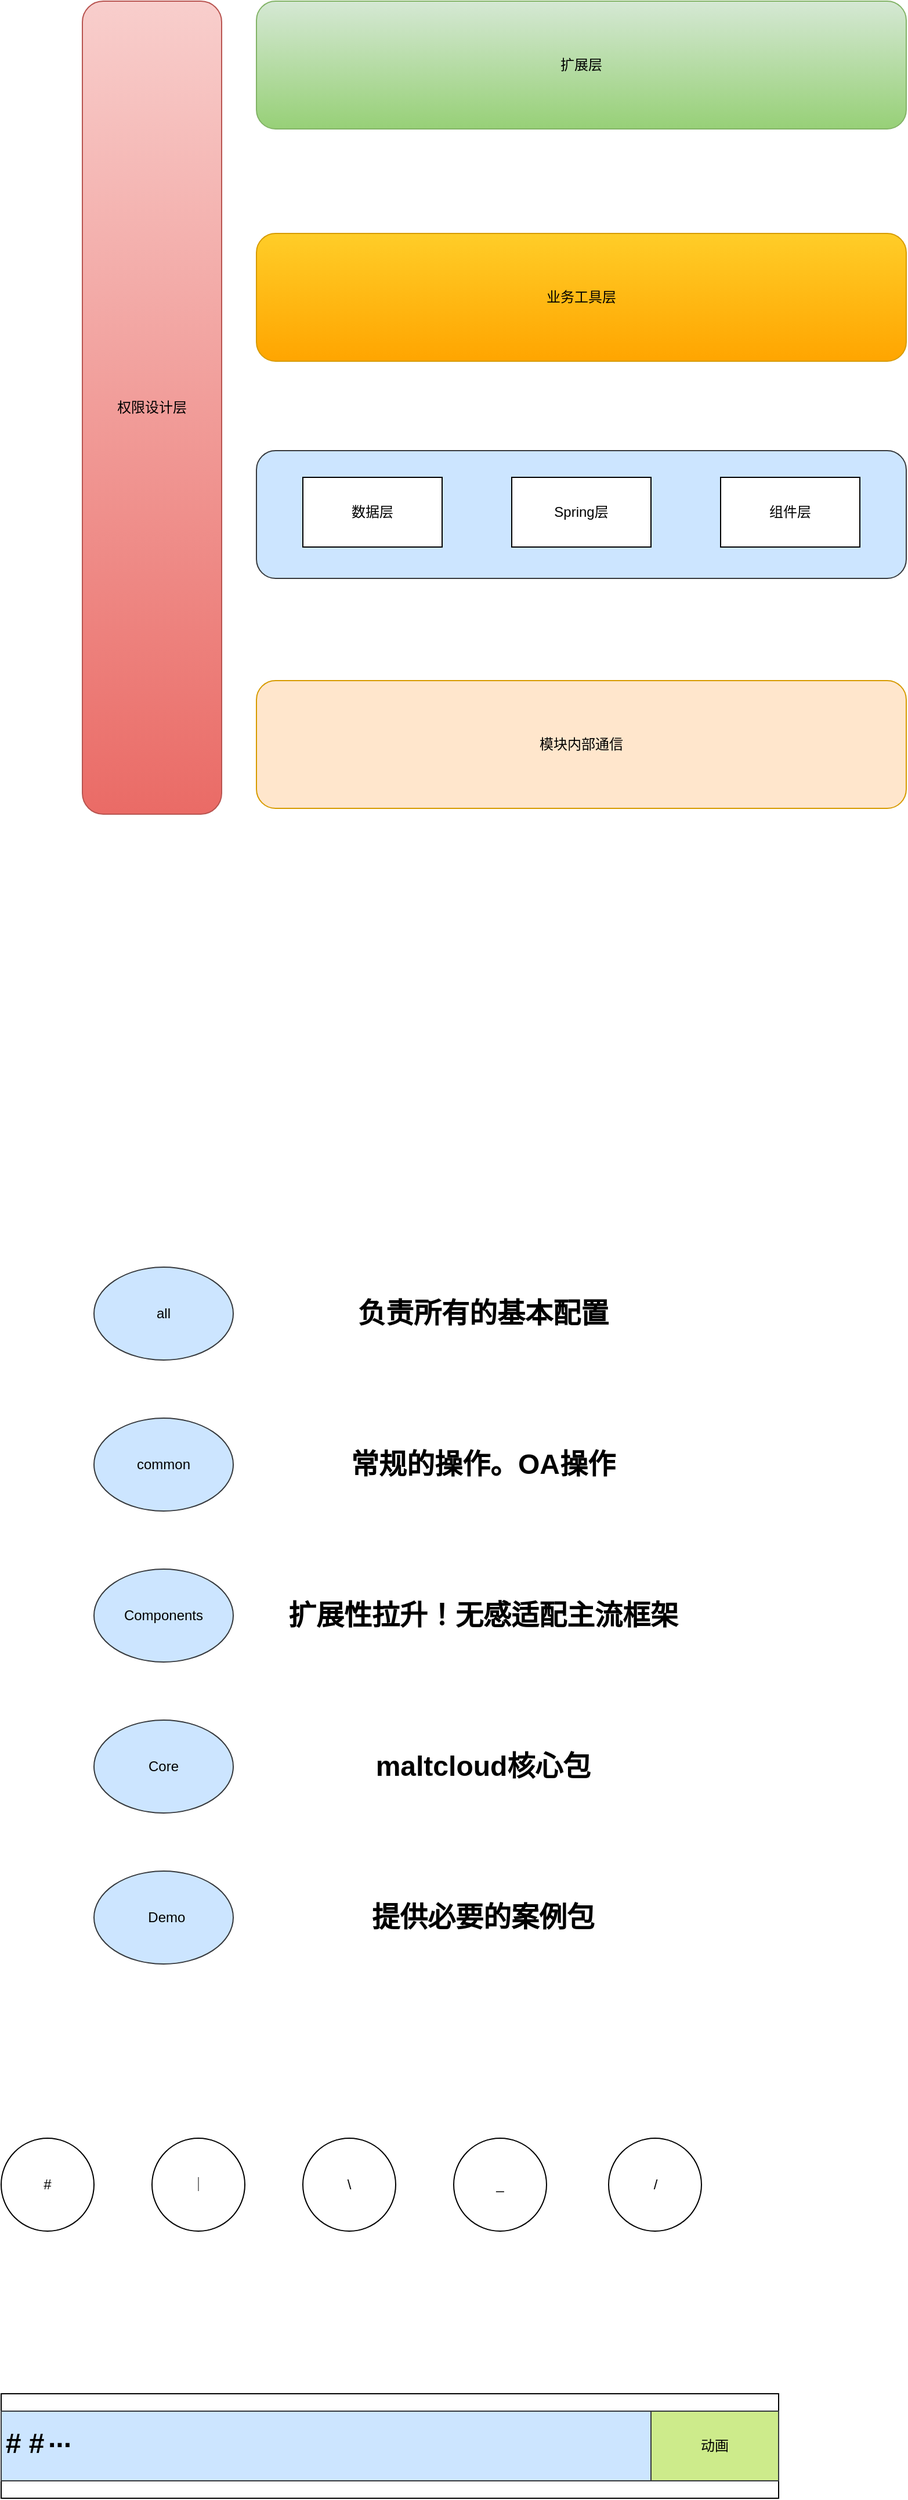 <mxfile version="15.7.3" type="device"><diagram id="5Jqb2C5IF8OQSs33iCac" name="第 1 页"><mxGraphModel dx="1675" dy="1761" grid="1" gridSize="10" guides="1" tooltips="1" connect="1" arrows="1" fold="1" page="1" pageScale="1" pageWidth="827" pageHeight="1169" math="0" shadow="0"><root><mxCell id="0"/><mxCell id="1" parent="0"/><mxCell id="1ndfq_y0-1G25SRxIo98-4" value="" style="rounded=1;whiteSpace=wrap;html=1;fillColor=#cce5ff;strokeColor=#36393d;" vertex="1" parent="1"><mxGeometry x="110" y="277" width="560" height="110" as="geometry"/></mxCell><mxCell id="1ndfq_y0-1G25SRxIo98-1" value="数据层" style="rounded=0;whiteSpace=wrap;html=1;" vertex="1" parent="1"><mxGeometry x="150" y="300" width="120" height="60" as="geometry"/></mxCell><mxCell id="1ndfq_y0-1G25SRxIo98-2" value="Spring层" style="rounded=0;whiteSpace=wrap;html=1;" vertex="1" parent="1"><mxGeometry x="330" y="300" width="120" height="60" as="geometry"/></mxCell><mxCell id="1ndfq_y0-1G25SRxIo98-3" value="组件层" style="rounded=0;whiteSpace=wrap;html=1;" vertex="1" parent="1"><mxGeometry x="510" y="300" width="120" height="60" as="geometry"/></mxCell><mxCell id="1ndfq_y0-1G25SRxIo98-5" value="业务工具层" style="rounded=1;whiteSpace=wrap;html=1;fillColor=#ffcd28;gradientColor=#ffa500;strokeColor=#d79b00;" vertex="1" parent="1"><mxGeometry x="110" y="90" width="560" height="110" as="geometry"/></mxCell><mxCell id="1ndfq_y0-1G25SRxIo98-6" value="权限设计层" style="rounded=1;whiteSpace=wrap;html=1;fillColor=#f8cecc;gradientColor=#ea6b66;strokeColor=#b85450;" vertex="1" parent="1"><mxGeometry x="-40" y="-110" width="120" height="700" as="geometry"/></mxCell><mxCell id="1ndfq_y0-1G25SRxIo98-7" value="模块内部通信" style="rounded=1;whiteSpace=wrap;html=1;fillColor=#ffe6cc;strokeColor=#d79b00;" vertex="1" parent="1"><mxGeometry x="110" y="475" width="560" height="110" as="geometry"/></mxCell><mxCell id="1ndfq_y0-1G25SRxIo98-8" value="扩展层" style="rounded=1;whiteSpace=wrap;html=1;fillColor=#d5e8d4;gradientColor=#97d077;strokeColor=#82b366;" vertex="1" parent="1"><mxGeometry x="110" y="-110" width="560" height="110" as="geometry"/></mxCell><mxCell id="1ndfq_y0-1G25SRxIo98-9" value="all" style="ellipse;whiteSpace=wrap;html=1;fillColor=#cce5ff;strokeColor=#36393d;" vertex="1" parent="1"><mxGeometry x="-30" y="980" width="120" height="80" as="geometry"/></mxCell><mxCell id="1ndfq_y0-1G25SRxIo98-10" value="负责所有的基本配置" style="text;strokeColor=none;fillColor=none;html=1;fontSize=24;fontStyle=1;verticalAlign=middle;align=center;" vertex="1" parent="1"><mxGeometry x="150" y="1000" width="310" height="40" as="geometry"/></mxCell><mxCell id="1ndfq_y0-1G25SRxIo98-11" value="common" style="ellipse;whiteSpace=wrap;html=1;fillColor=#cce5ff;strokeColor=#36393d;" vertex="1" parent="1"><mxGeometry x="-30" y="1110" width="120" height="80" as="geometry"/></mxCell><mxCell id="1ndfq_y0-1G25SRxIo98-12" value="常规的操作。OA操作" style="text;strokeColor=none;fillColor=none;html=1;fontSize=24;fontStyle=1;verticalAlign=middle;align=center;" vertex="1" parent="1"><mxGeometry x="150" y="1130" width="310" height="40" as="geometry"/></mxCell><mxCell id="1ndfq_y0-1G25SRxIo98-13" value="Components" style="ellipse;whiteSpace=wrap;html=1;fillColor=#cce5ff;strokeColor=#36393d;" vertex="1" parent="1"><mxGeometry x="-30" y="1240" width="120" height="80" as="geometry"/></mxCell><mxCell id="1ndfq_y0-1G25SRxIo98-14" value="扩展性拉升！无感适配主流框架" style="text;strokeColor=none;fillColor=none;html=1;fontSize=24;fontStyle=1;verticalAlign=middle;align=center;" vertex="1" parent="1"><mxGeometry x="150" y="1260" width="310" height="40" as="geometry"/></mxCell><mxCell id="1ndfq_y0-1G25SRxIo98-15" value="Core" style="ellipse;whiteSpace=wrap;html=1;fillColor=#cce5ff;strokeColor=#36393d;" vertex="1" parent="1"><mxGeometry x="-30" y="1370" width="120" height="80" as="geometry"/></mxCell><mxCell id="1ndfq_y0-1G25SRxIo98-16" value="maltcloud核心包" style="text;strokeColor=none;fillColor=none;html=1;fontSize=24;fontStyle=1;verticalAlign=middle;align=center;" vertex="1" parent="1"><mxGeometry x="150" y="1390" width="310" height="40" as="geometry"/></mxCell><mxCell id="1ndfq_y0-1G25SRxIo98-17" value="&amp;nbsp; &amp;nbsp; Demo&lt;span style=&quot;white-space: pre&quot;&gt;&#9;&lt;/span&gt;" style="ellipse;whiteSpace=wrap;html=1;fillColor=#cce5ff;strokeColor=#36393d;" vertex="1" parent="1"><mxGeometry x="-30" y="1500" width="120" height="80" as="geometry"/></mxCell><mxCell id="1ndfq_y0-1G25SRxIo98-18" value="提供必要的案例包" style="text;strokeColor=none;fillColor=none;html=1;fontSize=24;fontStyle=1;verticalAlign=middle;align=center;" vertex="1" parent="1"><mxGeometry x="150" y="1520" width="310" height="40" as="geometry"/></mxCell><mxCell id="1ndfq_y0-1G25SRxIo98-19" value="#" style="ellipse;whiteSpace=wrap;html=1;aspect=fixed;" vertex="1" parent="1"><mxGeometry x="-110" y="1730" width="80" height="80" as="geometry"/></mxCell><mxCell id="1ndfq_y0-1G25SRxIo98-20" value="｜" style="ellipse;whiteSpace=wrap;html=1;aspect=fixed;" vertex="1" parent="1"><mxGeometry x="20" y="1730" width="80" height="80" as="geometry"/></mxCell><mxCell id="1ndfq_y0-1G25SRxIo98-21" value="_" style="ellipse;whiteSpace=wrap;html=1;aspect=fixed;" vertex="1" parent="1"><mxGeometry x="280" y="1730" width="80" height="80" as="geometry"/></mxCell><mxCell id="1ndfq_y0-1G25SRxIo98-22" value="\" style="ellipse;whiteSpace=wrap;html=1;aspect=fixed;" vertex="1" parent="1"><mxGeometry x="150" y="1730" width="80" height="80" as="geometry"/></mxCell><mxCell id="1ndfq_y0-1G25SRxIo98-23" value="/" style="ellipse;whiteSpace=wrap;html=1;aspect=fixed;" vertex="1" parent="1"><mxGeometry x="413.5" y="1730" width="80" height="80" as="geometry"/></mxCell><mxCell id="1ndfq_y0-1G25SRxIo98-24" value="" style="rounded=0;whiteSpace=wrap;html=1;" vertex="1" parent="1"><mxGeometry x="-110" y="1950" width="670" height="90" as="geometry"/></mxCell><mxCell id="1ndfq_y0-1G25SRxIo98-25" value="" style="rounded=0;whiteSpace=wrap;html=1;fillColor=#cce5ff;strokeColor=#36393d;" vertex="1" parent="1"><mxGeometry x="-110" y="1965" width="560" height="60" as="geometry"/></mxCell><mxCell id="1ndfq_y0-1G25SRxIo98-26" value="#" style="text;strokeColor=none;fillColor=none;html=1;fontSize=24;fontStyle=1;verticalAlign=middle;align=center;" vertex="1" parent="1"><mxGeometry x="-110" y="1975" width="20" height="35" as="geometry"/></mxCell><mxCell id="1ndfq_y0-1G25SRxIo98-27" value="#" style="text;strokeColor=none;fillColor=none;html=1;fontSize=24;fontStyle=1;verticalAlign=middle;align=center;" vertex="1" parent="1"><mxGeometry x="-90" y="1975" width="20" height="35" as="geometry"/></mxCell><mxCell id="1ndfq_y0-1G25SRxIo98-28" value="..." style="text;strokeColor=none;fillColor=none;html=1;fontSize=24;fontStyle=1;verticalAlign=middle;align=center;" vertex="1" parent="1"><mxGeometry x="-70" y="1975" width="20" height="25" as="geometry"/></mxCell><mxCell id="1ndfq_y0-1G25SRxIo98-29" value="动画" style="rounded=0;whiteSpace=wrap;html=1;fillColor=#cdeb8b;strokeColor=#36393d;" vertex="1" parent="1"><mxGeometry x="450" y="1965" width="110" height="60" as="geometry"/></mxCell></root></mxGraphModel></diagram></mxfile>